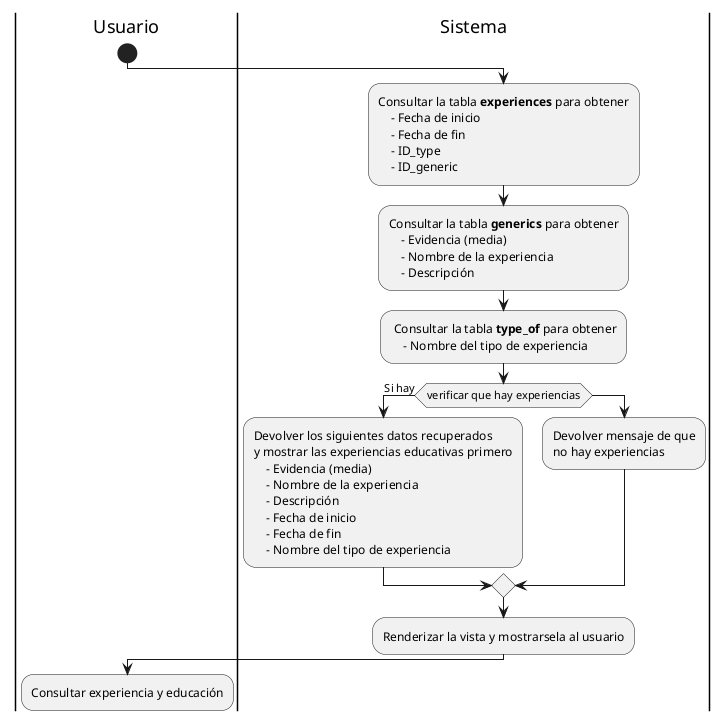 @startuml

|Usuario|
start

|Sistema|
:Consultar la tabla **experiences** para obtener
    - Fecha de inicio
    - Fecha de fin
    - ID_type
    - ID_generic;
:Consultar la tabla **generics** para obtener
    - Evidencia (media)
    - Nombre de la experiencia
    - Descripción;
: Consultar la tabla **type_of** para obtener
    - Nombre del tipo de experiencia;

if (verificar que hay experiencias) then (Si hay)
    :Devolver los siguientes datos recuperados 
    y mostrar las experiencias educativas primero
        - Evidencia (media)
        - Nombre de la experiencia
        - Descripción
        - Fecha de inicio
        - Fecha de fin
        - Nombre del tipo de experiencia;
else
    :Devolver mensaje de que 
    no hay experiencias;
endif

:Renderizar la vista y mostrarsela al usuario;

|Usuario|
:Consultar experiencia y educación;
@enduml